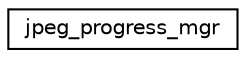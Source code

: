 digraph "Graphical Class Hierarchy"
{
  edge [fontname="Helvetica",fontsize="10",labelfontname="Helvetica",labelfontsize="10"];
  node [fontname="Helvetica",fontsize="10",shape=record];
  rankdir="LR";
  Node1 [label="jpeg_progress_mgr",height=0.2,width=0.4,color="black", fillcolor="white", style="filled",URL="$structjpeg__progress__mgr.html"];
}
